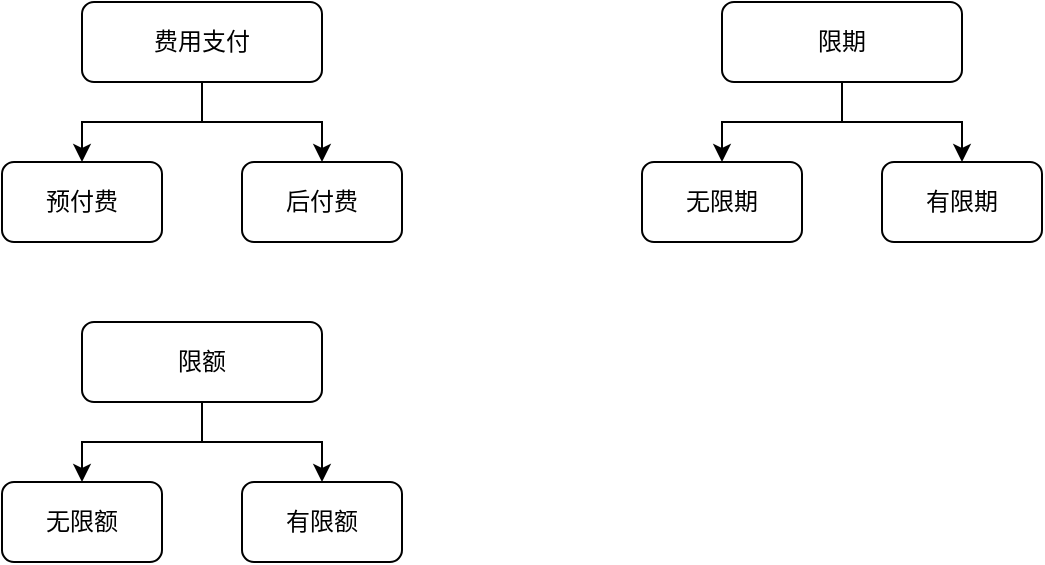 <mxfile version="12.2.6" type="github" pages="3">
  <diagram id="3_ZjLAeTTAKWYFZcqTrT" name="Page-1">
    <mxGraphModel dx="992" dy="703" grid="1" gridSize="10" guides="1" tooltips="1" connect="1" arrows="1" fold="1" page="1" pageScale="1" pageWidth="827" pageHeight="1169" math="0" shadow="0">
      <root>
        <mxCell id="0"/>
        <mxCell id="1" parent="0"/>
        <mxCell id="U-_pUKBOb-ysk7fePvCg-2" style="edgeStyle=orthogonalEdgeStyle;rounded=0;orthogonalLoop=1;jettySize=auto;html=1;exitX=0.5;exitY=1;exitDx=0;exitDy=0;" edge="1" parent="1" source="U-_pUKBOb-ysk7fePvCg-1" target="U-_pUKBOb-ysk7fePvCg-3">
          <mxGeometry relative="1" as="geometry">
            <mxPoint x="120" y="120" as="targetPoint"/>
          </mxGeometry>
        </mxCell>
        <mxCell id="U-_pUKBOb-ysk7fePvCg-5" style="edgeStyle=orthogonalEdgeStyle;rounded=0;orthogonalLoop=1;jettySize=auto;html=1;entryX=0.5;entryY=0;entryDx=0;entryDy=0;" edge="1" parent="1" source="U-_pUKBOb-ysk7fePvCg-1" target="U-_pUKBOb-ysk7fePvCg-4">
          <mxGeometry relative="1" as="geometry"/>
        </mxCell>
        <mxCell id="U-_pUKBOb-ysk7fePvCg-1" value="费用支付" style="rounded=1;whiteSpace=wrap;html=1;" vertex="1" parent="1">
          <mxGeometry x="80" y="40" width="120" height="40" as="geometry"/>
        </mxCell>
        <mxCell id="U-_pUKBOb-ysk7fePvCg-3" value="预付费" style="rounded=1;whiteSpace=wrap;html=1;" vertex="1" parent="1">
          <mxGeometry x="40" y="120" width="80" height="40" as="geometry"/>
        </mxCell>
        <mxCell id="U-_pUKBOb-ysk7fePvCg-4" value="后付费" style="rounded=1;whiteSpace=wrap;html=1;" vertex="1" parent="1">
          <mxGeometry x="160" y="120" width="80" height="40" as="geometry"/>
        </mxCell>
        <mxCell id="U-_pUKBOb-ysk7fePvCg-13" style="edgeStyle=orthogonalEdgeStyle;rounded=0;orthogonalLoop=1;jettySize=auto;html=1;entryX=0.5;entryY=0;entryDx=0;entryDy=0;exitX=0.5;exitY=1;exitDx=0;exitDy=0;" edge="1" parent="1" source="U-_pUKBOb-ysk7fePvCg-10" target="U-_pUKBOb-ysk7fePvCg-11">
          <mxGeometry relative="1" as="geometry"/>
        </mxCell>
        <mxCell id="U-_pUKBOb-ysk7fePvCg-14" style="edgeStyle=orthogonalEdgeStyle;rounded=0;orthogonalLoop=1;jettySize=auto;html=1;entryX=0.5;entryY=0;entryDx=0;entryDy=0;" edge="1" parent="1" source="U-_pUKBOb-ysk7fePvCg-10" target="U-_pUKBOb-ysk7fePvCg-12">
          <mxGeometry relative="1" as="geometry"/>
        </mxCell>
        <mxCell id="U-_pUKBOb-ysk7fePvCg-10" value="限额" style="rounded=1;whiteSpace=wrap;html=1;" vertex="1" parent="1">
          <mxGeometry x="80" y="200" width="120" height="40" as="geometry"/>
        </mxCell>
        <mxCell id="U-_pUKBOb-ysk7fePvCg-11" value="无限额" style="rounded=1;whiteSpace=wrap;html=1;" vertex="1" parent="1">
          <mxGeometry x="40" y="280" width="80" height="40" as="geometry"/>
        </mxCell>
        <mxCell id="U-_pUKBOb-ysk7fePvCg-12" value="有限额" style="rounded=1;whiteSpace=wrap;html=1;" vertex="1" parent="1">
          <mxGeometry x="160" y="280" width="80" height="40" as="geometry"/>
        </mxCell>
        <mxCell id="IFXiHhscLbh6xeU0na3Q-4" style="edgeStyle=orthogonalEdgeStyle;rounded=0;orthogonalLoop=1;jettySize=auto;html=1;entryX=0.5;entryY=0;entryDx=0;entryDy=0;" edge="1" parent="1" source="IFXiHhscLbh6xeU0na3Q-1" target="IFXiHhscLbh6xeU0na3Q-2">
          <mxGeometry relative="1" as="geometry"/>
        </mxCell>
        <mxCell id="IFXiHhscLbh6xeU0na3Q-6" style="edgeStyle=orthogonalEdgeStyle;rounded=0;orthogonalLoop=1;jettySize=auto;html=1;entryX=0.5;entryY=0;entryDx=0;entryDy=0;" edge="1" parent="1" source="IFXiHhscLbh6xeU0na3Q-1" target="IFXiHhscLbh6xeU0na3Q-5">
          <mxGeometry relative="1" as="geometry"/>
        </mxCell>
        <mxCell id="IFXiHhscLbh6xeU0na3Q-1" value="限期" style="rounded=1;whiteSpace=wrap;html=1;" vertex="1" parent="1">
          <mxGeometry x="400" y="40" width="120" height="40" as="geometry"/>
        </mxCell>
        <mxCell id="IFXiHhscLbh6xeU0na3Q-2" value="无限期" style="rounded=1;whiteSpace=wrap;html=1;" vertex="1" parent="1">
          <mxGeometry x="360" y="120" width="80" height="40" as="geometry"/>
        </mxCell>
        <mxCell id="IFXiHhscLbh6xeU0na3Q-5" value="有限期" style="rounded=1;whiteSpace=wrap;html=1;" vertex="1" parent="1">
          <mxGeometry x="480" y="120" width="80" height="40" as="geometry"/>
        </mxCell>
      </root>
    </mxGraphModel>
  </diagram>
  <diagram id="0-O_Ld3KRyLhodqq4zNI" name="Page-2">
    <mxGraphModel dx="992" dy="703" grid="1" gridSize="10" guides="1" tooltips="1" connect="1" arrows="1" fold="1" page="1" pageScale="1" pageWidth="827" pageHeight="1169" math="0" shadow="0">
      <root>
        <mxCell id="rxaeanNLdmHs-6CwDDip-0"/>
        <mxCell id="rxaeanNLdmHs-6CwDDip-1" parent="rxaeanNLdmHs-6CwDDip-0"/>
        <mxCell id="36JGEwnTS15187AoJ47l-0" value="有限额" style="rounded=1;whiteSpace=wrap;html=1;" vertex="1" parent="rxaeanNLdmHs-6CwDDip-1">
          <mxGeometry x="80" y="80" width="80" height="40" as="geometry"/>
        </mxCell>
      </root>
    </mxGraphModel>
  </diagram>
  <diagram id="2-KrP1FRAbXCSNeIhBuP" name="Page-3">
    <mxGraphModel dx="992" dy="703" grid="1" gridSize="10" guides="1" tooltips="1" connect="1" arrows="1" fold="1" page="1" pageScale="1" pageWidth="827" pageHeight="1169" math="0" shadow="0">
      <root>
        <mxCell id="QQjnM9llz2zOyUq-kUEm-0"/>
        <mxCell id="QQjnM9llz2zOyUq-kUEm-1" parent="QQjnM9llz2zOyUq-kUEm-0"/>
        <mxCell id="QQjnM9llz2zOyUq-kUEm-2" value="高德——地图" style="rounded=1;whiteSpace=wrap;html=1;" vertex="1" parent="QQjnM9llz2zOyUq-kUEm-1">
          <mxGeometry x="120" y="40" width="120" height="40" as="geometry"/>
        </mxCell>
        <mxCell id="QQjnM9llz2zOyUq-kUEm-3" value="极光推送" style="rounded=1;whiteSpace=wrap;html=1;" vertex="1" parent="QQjnM9llz2zOyUq-kUEm-1">
          <mxGeometry x="120" y="80" width="120" height="40" as="geometry"/>
        </mxCell>
        <mxCell id="QQjnM9llz2zOyUq-kUEm-5" value="亿美——短信" style="rounded=1;whiteSpace=wrap;html=1;" vertex="1" parent="QQjnM9llz2zOyUq-kUEm-1">
          <mxGeometry x="120" y="120" width="120" height="40" as="geometry"/>
        </mxCell>
        <mxCell id="QQjnM9llz2zOyUq-kUEm-6" value="容联云——虚拟号" style="rounded=1;whiteSpace=wrap;html=1;" vertex="1" parent="QQjnM9llz2zOyUq-kUEm-1">
          <mxGeometry x="120" y="160" width="120" height="40" as="geometry"/>
        </mxCell>
        <mxCell id="QQjnM9llz2zOyUq-kUEm-7" value="创蓝——国际短信" style="rounded=1;whiteSpace=wrap;html=1;" vertex="1" parent="QQjnM9llz2zOyUq-kUEm-1">
          <mxGeometry x="120" y="200" width="120" height="40" as="geometry"/>
        </mxCell>
        <mxCell id="QQjnM9llz2zOyUq-kUEm-8" value="飞常准——航班" style="rounded=1;whiteSpace=wrap;html=1;" vertex="1" parent="QQjnM9llz2zOyUq-kUEm-1">
          <mxGeometry x="120" y="240" width="120" height="40" as="geometry"/>
        </mxCell>
        <mxCell id="QQjnM9llz2zOyUq-kUEm-9" value="大汉三通——短信" style="rounded=1;whiteSpace=wrap;html=1;" vertex="1" parent="QQjnM9llz2zOyUq-kUEm-1">
          <mxGeometry x="120" y="280" width="120" height="40" as="geometry"/>
        </mxCell>
        <mxCell id="QQjnM9llz2zOyUq-kUEm-10" value="上财——司机打款" style="rounded=1;whiteSpace=wrap;html=1;" vertex="1" parent="QQjnM9llz2zOyUq-kUEm-1">
          <mxGeometry x="120" y="320" width="120" height="40" as="geometry"/>
        </mxCell>
        <mxCell id="QQjnM9llz2zOyUq-kUEm-11" value="百望——发票" style="rounded=1;whiteSpace=wrap;html=1;" vertex="1" parent="QQjnM9llz2zOyUq-kUEm-1">
          <mxGeometry x="120" y="360" width="120" height="40" as="geometry"/>
        </mxCell>
        <mxCell id="QQjnM9llz2zOyUq-kUEm-12" value="融云——IM" style="rounded=1;whiteSpace=wrap;html=1;" vertex="1" parent="QQjnM9llz2zOyUq-kUEm-1">
          <mxGeometry x="120" y="440" width="120" height="40" as="geometry"/>
        </mxCell>
        <mxCell id="QQjnM9llz2zOyUq-kUEm-13" value="国信——发票" style="rounded=1;whiteSpace=wrap;html=1;" vertex="1" parent="QQjnM9llz2zOyUq-kUEm-1">
          <mxGeometry x="120" y="400" width="120" height="40" as="geometry"/>
        </mxCell>
        <mxCell id="QQjnM9llz2zOyUq-kUEm-14" value="银联——POS机" style="rounded=1;whiteSpace=wrap;html=1;" vertex="1" parent="QQjnM9llz2zOyUq-kUEm-1">
          <mxGeometry x="120" y="480" width="120" height="40" as="geometry"/>
        </mxCell>
        <mxCell id="QQjnM9llz2zOyUq-kUEm-15" value="百度——语音" style="rounded=1;whiteSpace=wrap;html=1;" vertex="1" parent="QQjnM9llz2zOyUq-kUEm-1">
          <mxGeometry x="120" y="520" width="120" height="40" as="geometry"/>
        </mxCell>
        <mxCell id="QQjnM9llz2zOyUq-kUEm-16" value="微信——支付" style="rounded=1;whiteSpace=wrap;html=1;" vertex="1" parent="QQjnM9llz2zOyUq-kUEm-1">
          <mxGeometry x="120" y="560" width="120" height="40" as="geometry"/>
        </mxCell>
        <mxCell id="QQjnM9llz2zOyUq-kUEm-17" value="支付宝——支付" style="rounded=1;whiteSpace=wrap;html=1;" vertex="1" parent="QQjnM9llz2zOyUq-kUEm-1">
          <mxGeometry x="120" y="600" width="120" height="40" as="geometry"/>
        </mxCell>
      </root>
    </mxGraphModel>
  </diagram>
</mxfile>
